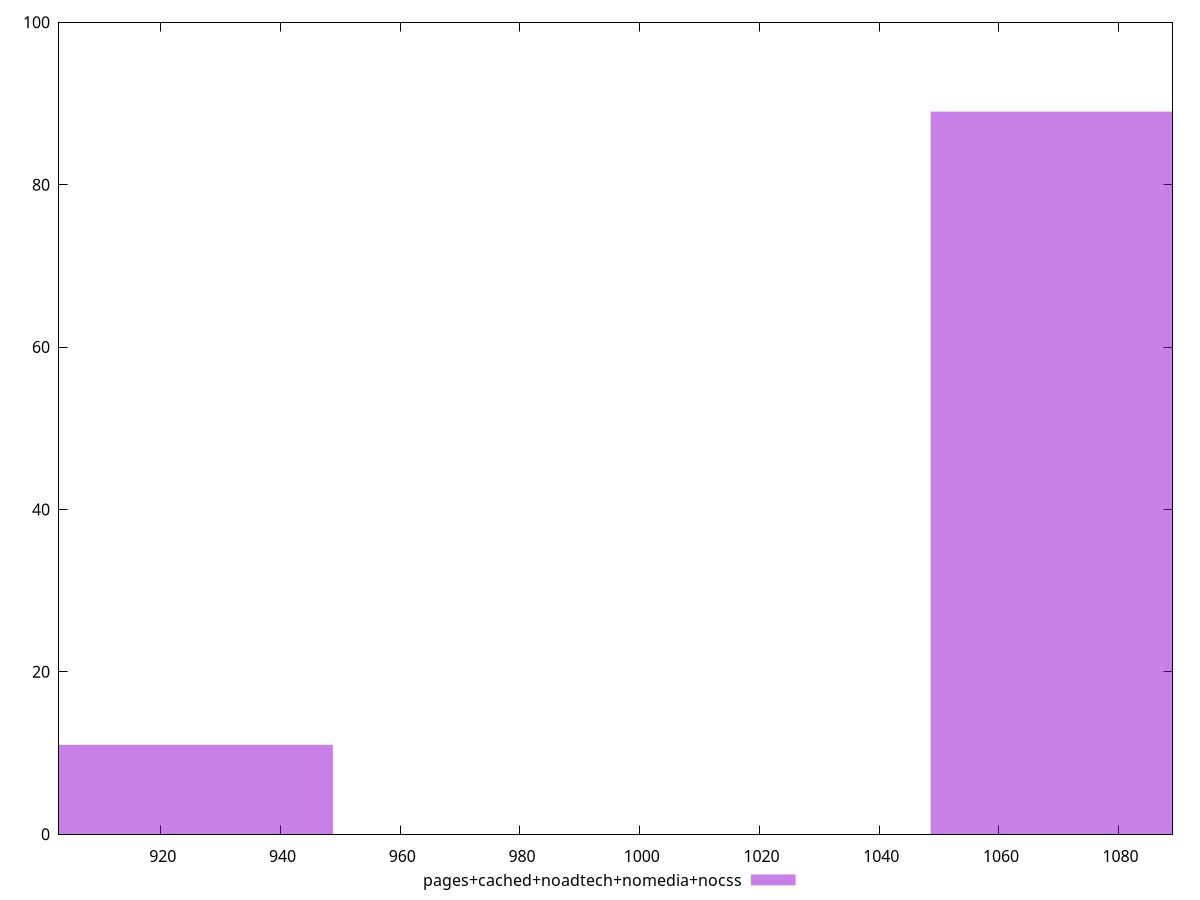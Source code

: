reset

$pagesCachedNoadtechNomediaNocss <<EOF
1098.5410702316203 89
898.8063301895074 11
EOF

set key outside below
set boxwidth 99.86737002105639
set xrange [903:1089]
set yrange [0:100]
set trange [0:100]
set style fill transparent solid 0.5 noborder
set terminal svg size 640, 490 enhanced background rgb 'white'
set output "report_00017_2021-02-10T15-08-03.406Z/uses-rel-preload/comparison/histogram/4_vs_5.svg"

plot $pagesCachedNoadtechNomediaNocss title "pages+cached+noadtech+nomedia+nocss" with boxes

reset
